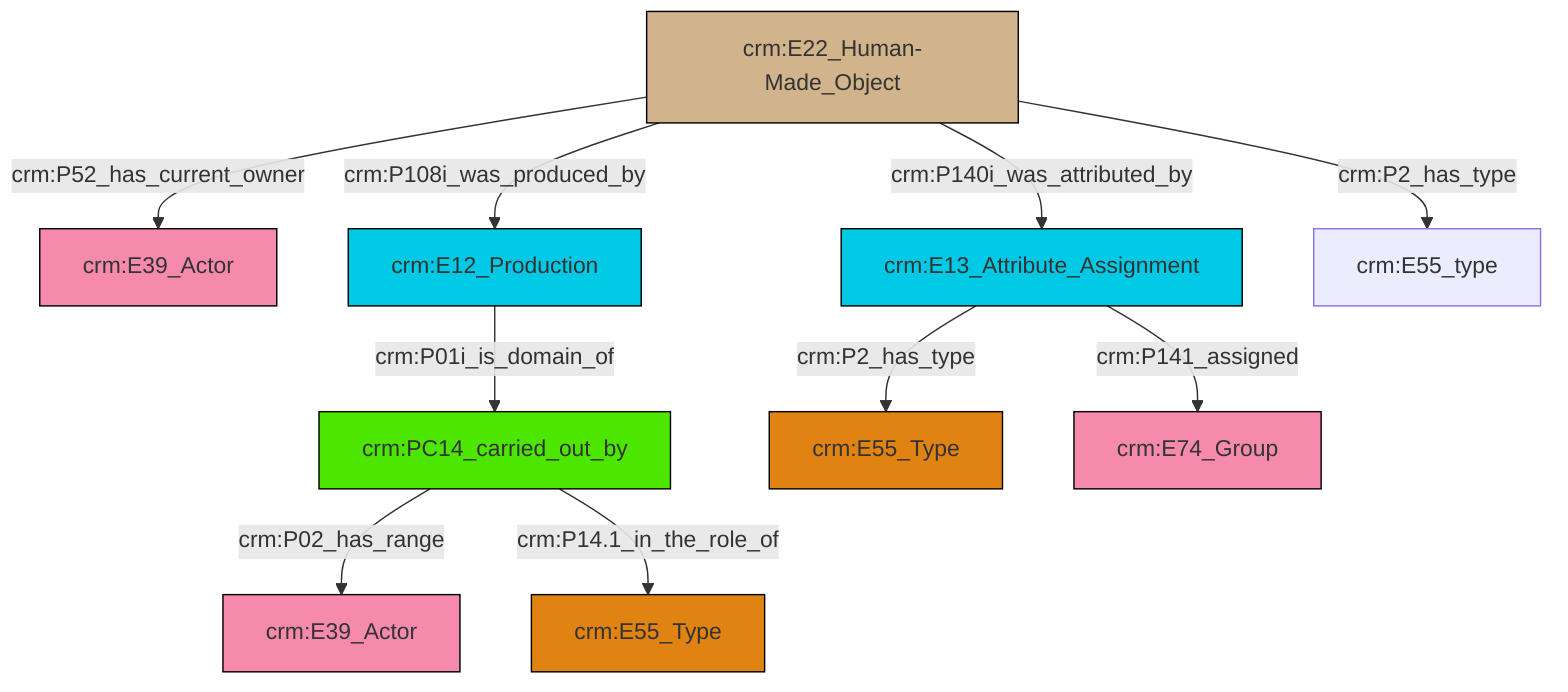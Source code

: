 graph TD
classDef Literal fill:#f2f2f2,stroke:#000000;
classDef CRM_Entity fill:#FFFFFF,stroke:#000000;
classDef Temporal_Entity fill:#00C9E6, stroke:#000000;
classDef Type fill:#E18312, stroke:#000000;
classDef Time-Span fill:#2C9C91, stroke:#000000;
classDef Appellation fill:#FFEB7F, stroke:#000000;
classDef Place fill:#008836, stroke:#000000;
classDef Persistent_Item fill:#B266B2, stroke:#000000;
classDef Conceptual_Object fill:#FFD700, stroke:#000000;
classDef Physical_Thing fill:#D2B48C, stroke:#000000;
classDef Actor fill:#f58aad, stroke:#000000;
classDef PC_Classes fill:#4ce600, stroke:#000000;
classDef Multi fill:#cccccc,stroke:#000000;

0["crm:PC14_carried_out_by"]:::PC_Classes -->|crm:P02_has_range| 1["crm:E39_Actor"]:::Actor
0["crm:PC14_carried_out_by"]:::PC_Classes -->|crm:P14.1_in_the_role_of| 2["crm:E55_Type"]:::Type
7["crm:E22_Human-Made_Object"]:::Physical_Thing -->|crm:P140i_was_attributed_by| 8["crm:E13_Attribute_Assignment"]:::Temporal_Entity
8["crm:E13_Attribute_Assignment"]:::Temporal_Entity -->|crm:P2_has_type| 3["crm:E55_Type"]:::Type
7["crm:E22_Human-Made_Object"]:::Physical_Thing -->|crm:P108i_was_produced_by| 9["crm:E12_Production"]:::Temporal_Entity
7["crm:E22_Human-Made_Object"]:::Physical_Thing -->|crm:P52_has_current_owner| 5["crm:E39_Actor"]:::Actor
9["crm:E12_Production"]:::Temporal_Entity -->|crm:P01i_is_domain_of| 0["crm:PC14_carried_out_by"]:::PC_Classes
7["crm:E22_Human-Made_Object"]:::Physical_Thing -->|crm:P2_has_type| 17["crm:E55_type"]:::Default
8["crm:E13_Attribute_Assignment"]:::Temporal_Entity -->|crm:P141_assigned| 13["crm:E74_Group"]:::Actor